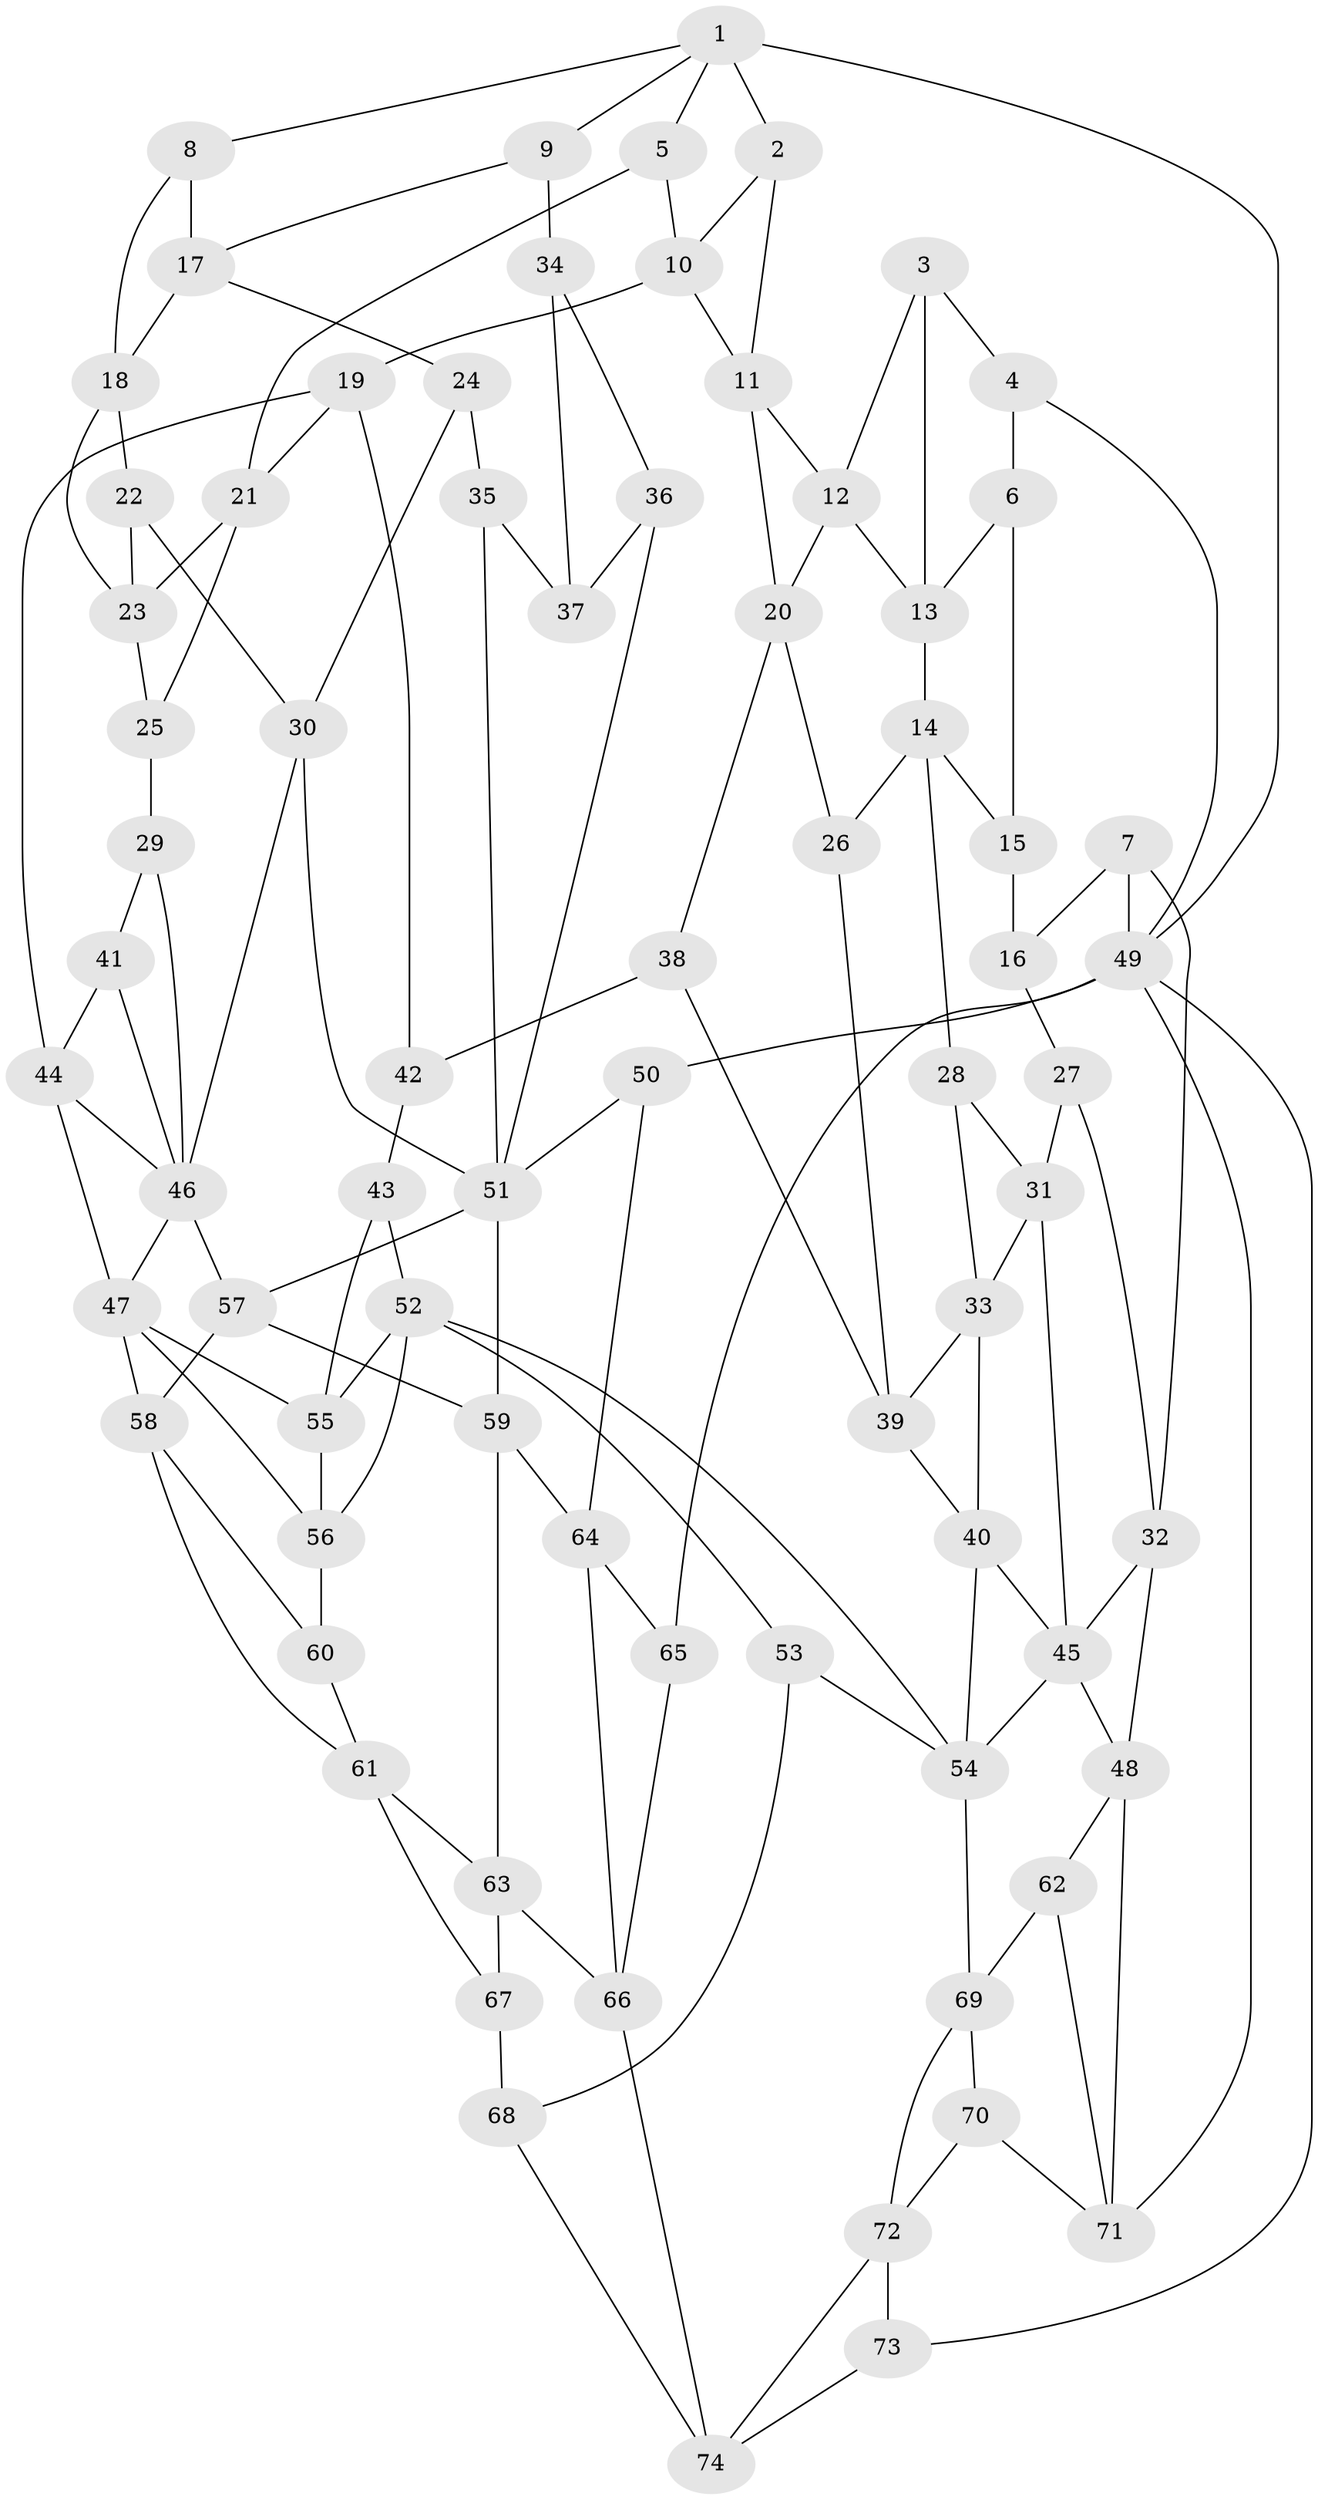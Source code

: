 // original degree distribution, {3: 0.013513513513513514, 4: 0.24324324324324326, 6: 0.22972972972972974, 5: 0.5135135135135135}
// Generated by graph-tools (version 1.1) at 2025/27/03/09/25 03:27:04]
// undirected, 74 vertices, 137 edges
graph export_dot {
graph [start="1"]
  node [color=gray90,style=filled];
  1;
  2;
  3;
  4;
  5;
  6;
  7;
  8;
  9;
  10;
  11;
  12;
  13;
  14;
  15;
  16;
  17;
  18;
  19;
  20;
  21;
  22;
  23;
  24;
  25;
  26;
  27;
  28;
  29;
  30;
  31;
  32;
  33;
  34;
  35;
  36;
  37;
  38;
  39;
  40;
  41;
  42;
  43;
  44;
  45;
  46;
  47;
  48;
  49;
  50;
  51;
  52;
  53;
  54;
  55;
  56;
  57;
  58;
  59;
  60;
  61;
  62;
  63;
  64;
  65;
  66;
  67;
  68;
  69;
  70;
  71;
  72;
  73;
  74;
  1 -- 2 [weight=1.0];
  1 -- 5 [weight=1.0];
  1 -- 8 [weight=1.0];
  1 -- 9 [weight=1.0];
  1 -- 49 [weight=2.0];
  2 -- 10 [weight=1.0];
  2 -- 11 [weight=1.0];
  3 -- 4 [weight=1.0];
  3 -- 12 [weight=1.0];
  3 -- 13 [weight=1.0];
  4 -- 6 [weight=1.0];
  4 -- 49 [weight=1.0];
  5 -- 10 [weight=1.0];
  5 -- 21 [weight=1.0];
  6 -- 13 [weight=1.0];
  6 -- 15 [weight=1.0];
  7 -- 16 [weight=1.0];
  7 -- 32 [weight=1.0];
  7 -- 49 [weight=1.0];
  8 -- 17 [weight=1.0];
  8 -- 18 [weight=1.0];
  9 -- 17 [weight=1.0];
  9 -- 34 [weight=2.0];
  10 -- 11 [weight=1.0];
  10 -- 19 [weight=1.0];
  11 -- 12 [weight=1.0];
  11 -- 20 [weight=1.0];
  12 -- 13 [weight=1.0];
  12 -- 20 [weight=1.0];
  13 -- 14 [weight=1.0];
  14 -- 15 [weight=1.0];
  14 -- 26 [weight=1.0];
  14 -- 28 [weight=1.0];
  15 -- 16 [weight=2.0];
  16 -- 27 [weight=1.0];
  17 -- 18 [weight=1.0];
  17 -- 24 [weight=1.0];
  18 -- 22 [weight=1.0];
  18 -- 23 [weight=1.0];
  19 -- 21 [weight=1.0];
  19 -- 42 [weight=1.0];
  19 -- 44 [weight=1.0];
  20 -- 26 [weight=1.0];
  20 -- 38 [weight=1.0];
  21 -- 23 [weight=1.0];
  21 -- 25 [weight=1.0];
  22 -- 23 [weight=1.0];
  22 -- 30 [weight=1.0];
  23 -- 25 [weight=1.0];
  24 -- 30 [weight=1.0];
  24 -- 35 [weight=1.0];
  25 -- 29 [weight=2.0];
  26 -- 39 [weight=1.0];
  27 -- 31 [weight=1.0];
  27 -- 32 [weight=1.0];
  28 -- 31 [weight=1.0];
  28 -- 33 [weight=1.0];
  29 -- 41 [weight=1.0];
  29 -- 46 [weight=1.0];
  30 -- 46 [weight=1.0];
  30 -- 51 [weight=1.0];
  31 -- 33 [weight=1.0];
  31 -- 45 [weight=1.0];
  32 -- 45 [weight=1.0];
  32 -- 48 [weight=1.0];
  33 -- 39 [weight=1.0];
  33 -- 40 [weight=1.0];
  34 -- 36 [weight=1.0];
  34 -- 37 [weight=1.0];
  35 -- 37 [weight=2.0];
  35 -- 51 [weight=1.0];
  36 -- 37 [weight=1.0];
  36 -- 51 [weight=1.0];
  38 -- 39 [weight=1.0];
  38 -- 42 [weight=2.0];
  39 -- 40 [weight=1.0];
  40 -- 45 [weight=1.0];
  40 -- 54 [weight=1.0];
  41 -- 44 [weight=2.0];
  41 -- 46 [weight=1.0];
  42 -- 43 [weight=1.0];
  43 -- 52 [weight=1.0];
  43 -- 55 [weight=1.0];
  44 -- 46 [weight=1.0];
  44 -- 47 [weight=1.0];
  45 -- 48 [weight=1.0];
  45 -- 54 [weight=1.0];
  46 -- 47 [weight=1.0];
  46 -- 57 [weight=1.0];
  47 -- 55 [weight=1.0];
  47 -- 56 [weight=1.0];
  47 -- 58 [weight=1.0];
  48 -- 62 [weight=1.0];
  48 -- 71 [weight=1.0];
  49 -- 50 [weight=1.0];
  49 -- 65 [weight=2.0];
  49 -- 71 [weight=1.0];
  49 -- 73 [weight=1.0];
  50 -- 51 [weight=1.0];
  50 -- 64 [weight=1.0];
  51 -- 57 [weight=1.0];
  51 -- 59 [weight=1.0];
  52 -- 53 [weight=1.0];
  52 -- 54 [weight=1.0];
  52 -- 55 [weight=2.0];
  52 -- 56 [weight=1.0];
  53 -- 54 [weight=1.0];
  53 -- 68 [weight=1.0];
  54 -- 69 [weight=1.0];
  55 -- 56 [weight=2.0];
  56 -- 60 [weight=2.0];
  57 -- 58 [weight=1.0];
  57 -- 59 [weight=1.0];
  58 -- 60 [weight=1.0];
  58 -- 61 [weight=1.0];
  59 -- 63 [weight=1.0];
  59 -- 64 [weight=1.0];
  60 -- 61 [weight=1.0];
  61 -- 63 [weight=1.0];
  61 -- 67 [weight=1.0];
  62 -- 69 [weight=1.0];
  62 -- 71 [weight=1.0];
  63 -- 66 [weight=1.0];
  63 -- 67 [weight=1.0];
  64 -- 65 [weight=1.0];
  64 -- 66 [weight=1.0];
  65 -- 66 [weight=1.0];
  66 -- 74 [weight=1.0];
  67 -- 68 [weight=2.0];
  68 -- 74 [weight=1.0];
  69 -- 70 [weight=1.0];
  69 -- 72 [weight=1.0];
  70 -- 71 [weight=1.0];
  70 -- 72 [weight=1.0];
  72 -- 73 [weight=1.0];
  72 -- 74 [weight=1.0];
  73 -- 74 [weight=1.0];
}
